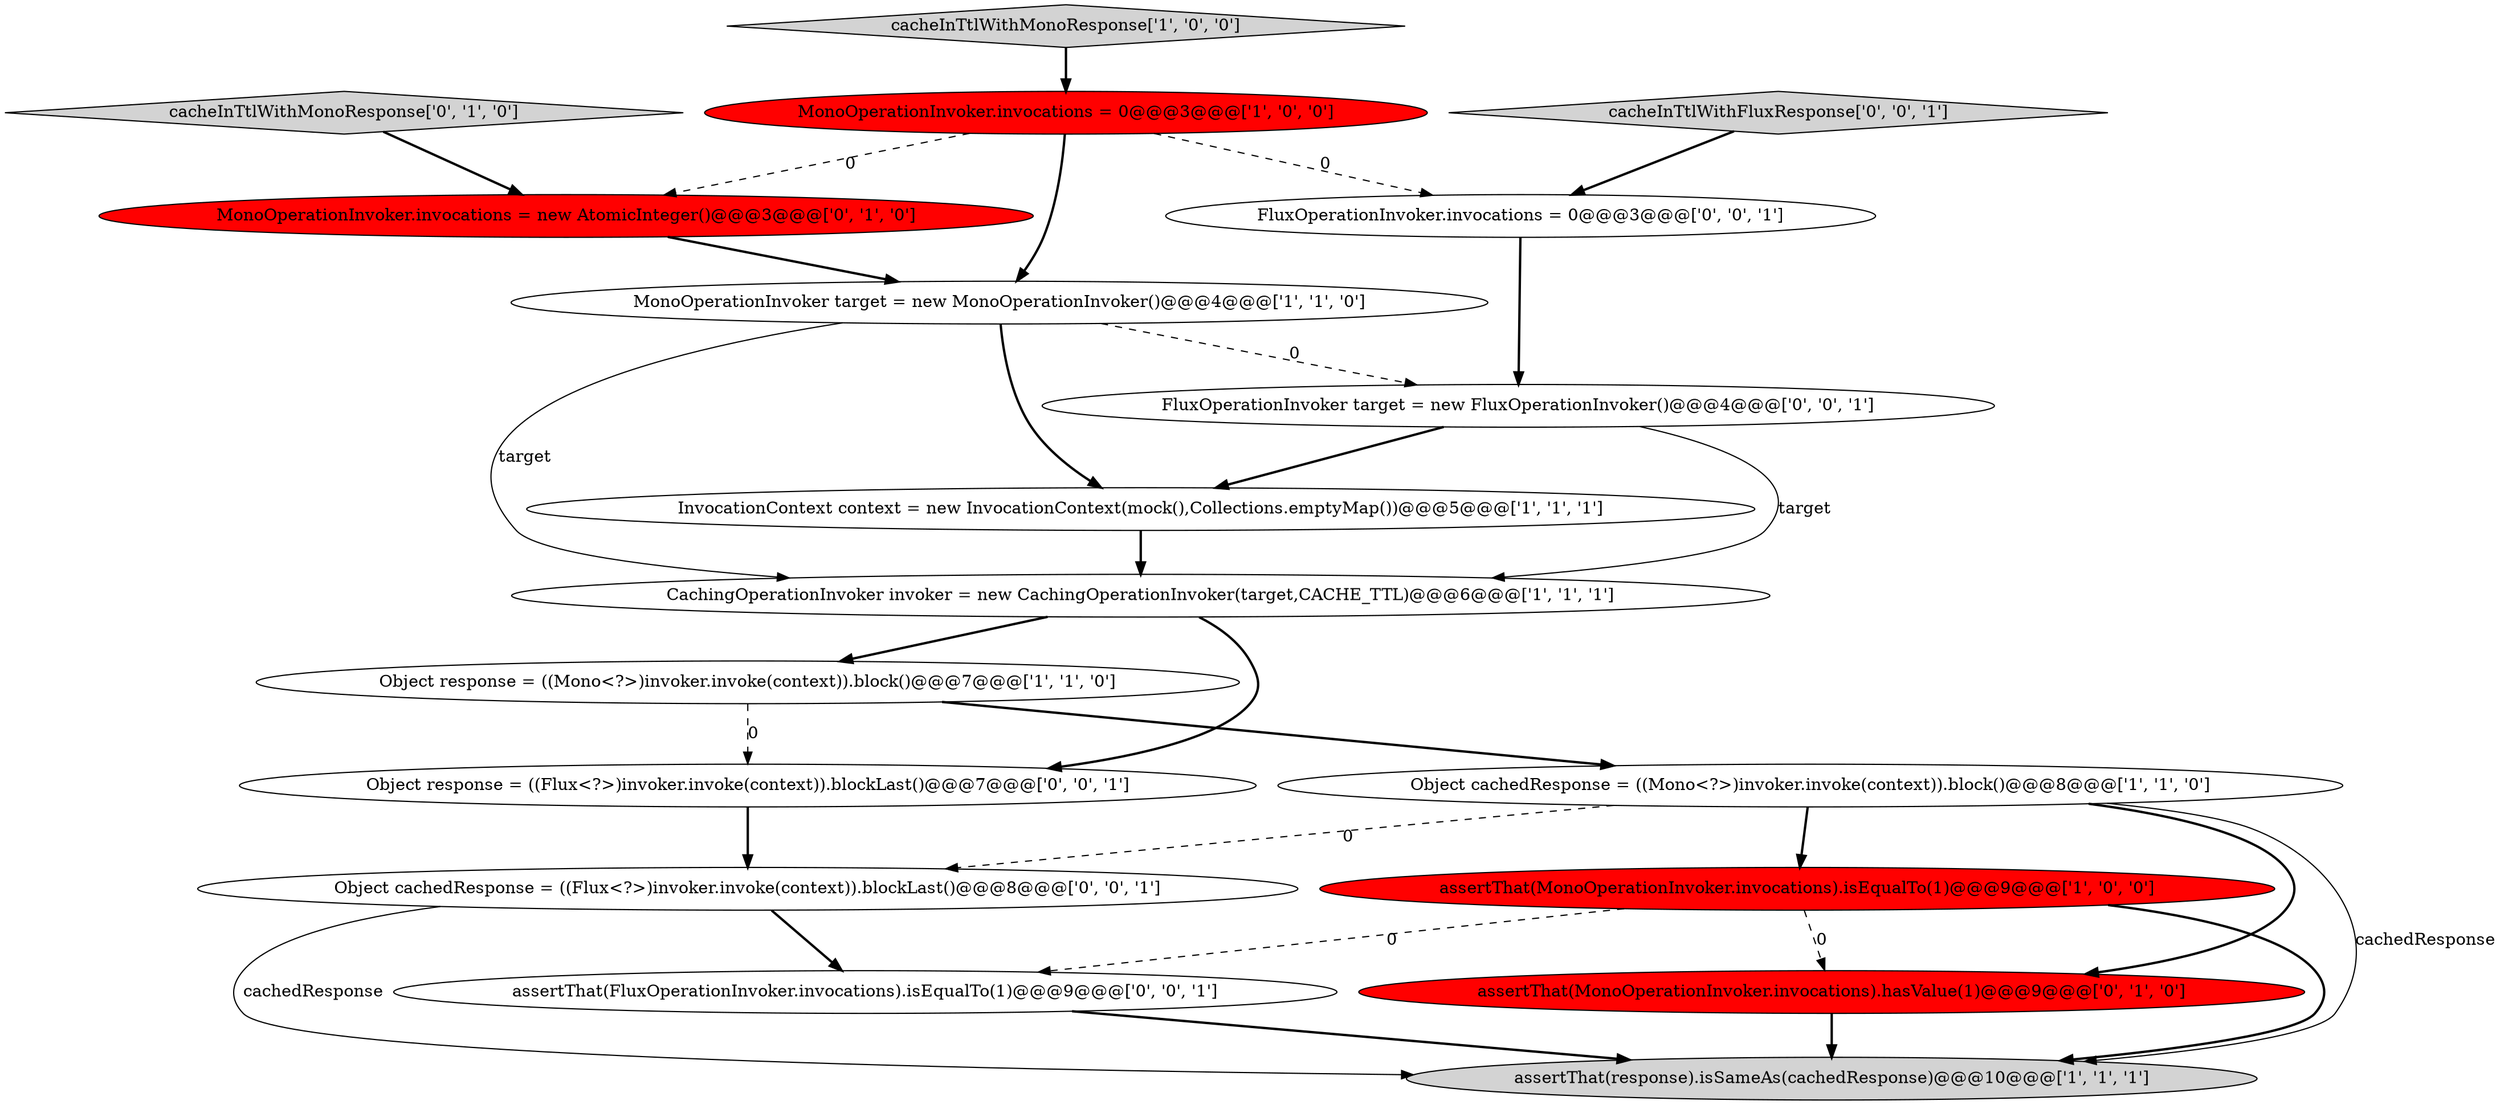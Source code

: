 digraph {
6 [style = filled, label = "cacheInTtlWithMonoResponse['1', '0', '0']", fillcolor = lightgray, shape = diamond image = "AAA0AAABBB1BBB"];
8 [style = filled, label = "MonoOperationInvoker target = new MonoOperationInvoker()@@@4@@@['1', '1', '0']", fillcolor = white, shape = ellipse image = "AAA0AAABBB1BBB"];
15 [style = filled, label = "Object cachedResponse = ((Flux<?>)invoker.invoke(context)).blockLast()@@@8@@@['0', '0', '1']", fillcolor = white, shape = ellipse image = "AAA0AAABBB3BBB"];
17 [style = filled, label = "assertThat(FluxOperationInvoker.invocations).isEqualTo(1)@@@9@@@['0', '0', '1']", fillcolor = white, shape = ellipse image = "AAA0AAABBB3BBB"];
10 [style = filled, label = "cacheInTtlWithMonoResponse['0', '1', '0']", fillcolor = lightgray, shape = diamond image = "AAA0AAABBB2BBB"];
1 [style = filled, label = "assertThat(response).isSameAs(cachedResponse)@@@10@@@['1', '1', '1']", fillcolor = lightgray, shape = ellipse image = "AAA0AAABBB1BBB"];
3 [style = filled, label = "InvocationContext context = new InvocationContext(mock(),Collections.emptyMap())@@@5@@@['1', '1', '1']", fillcolor = white, shape = ellipse image = "AAA0AAABBB1BBB"];
9 [style = filled, label = "assertThat(MonoOperationInvoker.invocations).hasValue(1)@@@9@@@['0', '1', '0']", fillcolor = red, shape = ellipse image = "AAA1AAABBB2BBB"];
13 [style = filled, label = "cacheInTtlWithFluxResponse['0', '0', '1']", fillcolor = lightgray, shape = diamond image = "AAA0AAABBB3BBB"];
16 [style = filled, label = "FluxOperationInvoker.invocations = 0@@@3@@@['0', '0', '1']", fillcolor = white, shape = ellipse image = "AAA0AAABBB3BBB"];
11 [style = filled, label = "MonoOperationInvoker.invocations = new AtomicInteger()@@@3@@@['0', '1', '0']", fillcolor = red, shape = ellipse image = "AAA1AAABBB2BBB"];
14 [style = filled, label = "Object response = ((Flux<?>)invoker.invoke(context)).blockLast()@@@7@@@['0', '0', '1']", fillcolor = white, shape = ellipse image = "AAA0AAABBB3BBB"];
7 [style = filled, label = "Object response = ((Mono<?>)invoker.invoke(context)).block()@@@7@@@['1', '1', '0']", fillcolor = white, shape = ellipse image = "AAA0AAABBB1BBB"];
0 [style = filled, label = "assertThat(MonoOperationInvoker.invocations).isEqualTo(1)@@@9@@@['1', '0', '0']", fillcolor = red, shape = ellipse image = "AAA1AAABBB1BBB"];
12 [style = filled, label = "FluxOperationInvoker target = new FluxOperationInvoker()@@@4@@@['0', '0', '1']", fillcolor = white, shape = ellipse image = "AAA0AAABBB3BBB"];
4 [style = filled, label = "CachingOperationInvoker invoker = new CachingOperationInvoker(target,CACHE_TTL)@@@6@@@['1', '1', '1']", fillcolor = white, shape = ellipse image = "AAA0AAABBB1BBB"];
5 [style = filled, label = "MonoOperationInvoker.invocations = 0@@@3@@@['1', '0', '0']", fillcolor = red, shape = ellipse image = "AAA1AAABBB1BBB"];
2 [style = filled, label = "Object cachedResponse = ((Mono<?>)invoker.invoke(context)).block()@@@8@@@['1', '1', '0']", fillcolor = white, shape = ellipse image = "AAA0AAABBB1BBB"];
5->8 [style = bold, label=""];
4->14 [style = bold, label=""];
17->1 [style = bold, label=""];
2->1 [style = solid, label="cachedResponse"];
7->14 [style = dashed, label="0"];
8->3 [style = bold, label=""];
8->4 [style = solid, label="target"];
8->12 [style = dashed, label="0"];
2->9 [style = bold, label=""];
0->17 [style = dashed, label="0"];
3->4 [style = bold, label=""];
13->16 [style = bold, label=""];
4->7 [style = bold, label=""];
2->15 [style = dashed, label="0"];
5->16 [style = dashed, label="0"];
6->5 [style = bold, label=""];
15->17 [style = bold, label=""];
2->0 [style = bold, label=""];
15->1 [style = solid, label="cachedResponse"];
5->11 [style = dashed, label="0"];
7->2 [style = bold, label=""];
0->1 [style = bold, label=""];
11->8 [style = bold, label=""];
14->15 [style = bold, label=""];
12->3 [style = bold, label=""];
0->9 [style = dashed, label="0"];
9->1 [style = bold, label=""];
16->12 [style = bold, label=""];
12->4 [style = solid, label="target"];
10->11 [style = bold, label=""];
}
